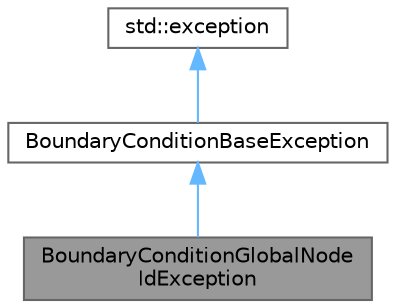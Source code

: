 digraph "BoundaryConditionGlobalNodeIdException"
{
 // LATEX_PDF_SIZE
  bgcolor="transparent";
  edge [fontname=Helvetica,fontsize=10,labelfontname=Helvetica,labelfontsize=10];
  node [fontname=Helvetica,fontsize=10,shape=box,height=0.2,width=0.4];
  Node1 [id="Node000001",label="BoundaryConditionGlobalNode\lIdException",height=0.2,width=0.4,color="gray40", fillcolor="grey60", style="filled", fontcolor="black",tooltip="Exception thrown when a global node ID is not found in the global-to-local map."];
  Node2 -> Node1 [id="edge1_Node000001_Node000002",dir="back",color="steelblue1",style="solid",tooltip=" "];
  Node2 [id="Node000002",label="BoundaryConditionBaseException",height=0.2,width=0.4,color="gray40", fillcolor="white", style="filled",URL="$class_boundary_condition_base_exception.html",tooltip="Base exception class for BC errors."];
  Node3 -> Node2 [id="edge2_Node000002_Node000003",dir="back",color="steelblue1",style="solid",tooltip=" "];
  Node3 [id="Node000003",label="std::exception",height=0.2,width=0.4,color="gray40", fillcolor="white", style="filled",tooltip=" "];
}
